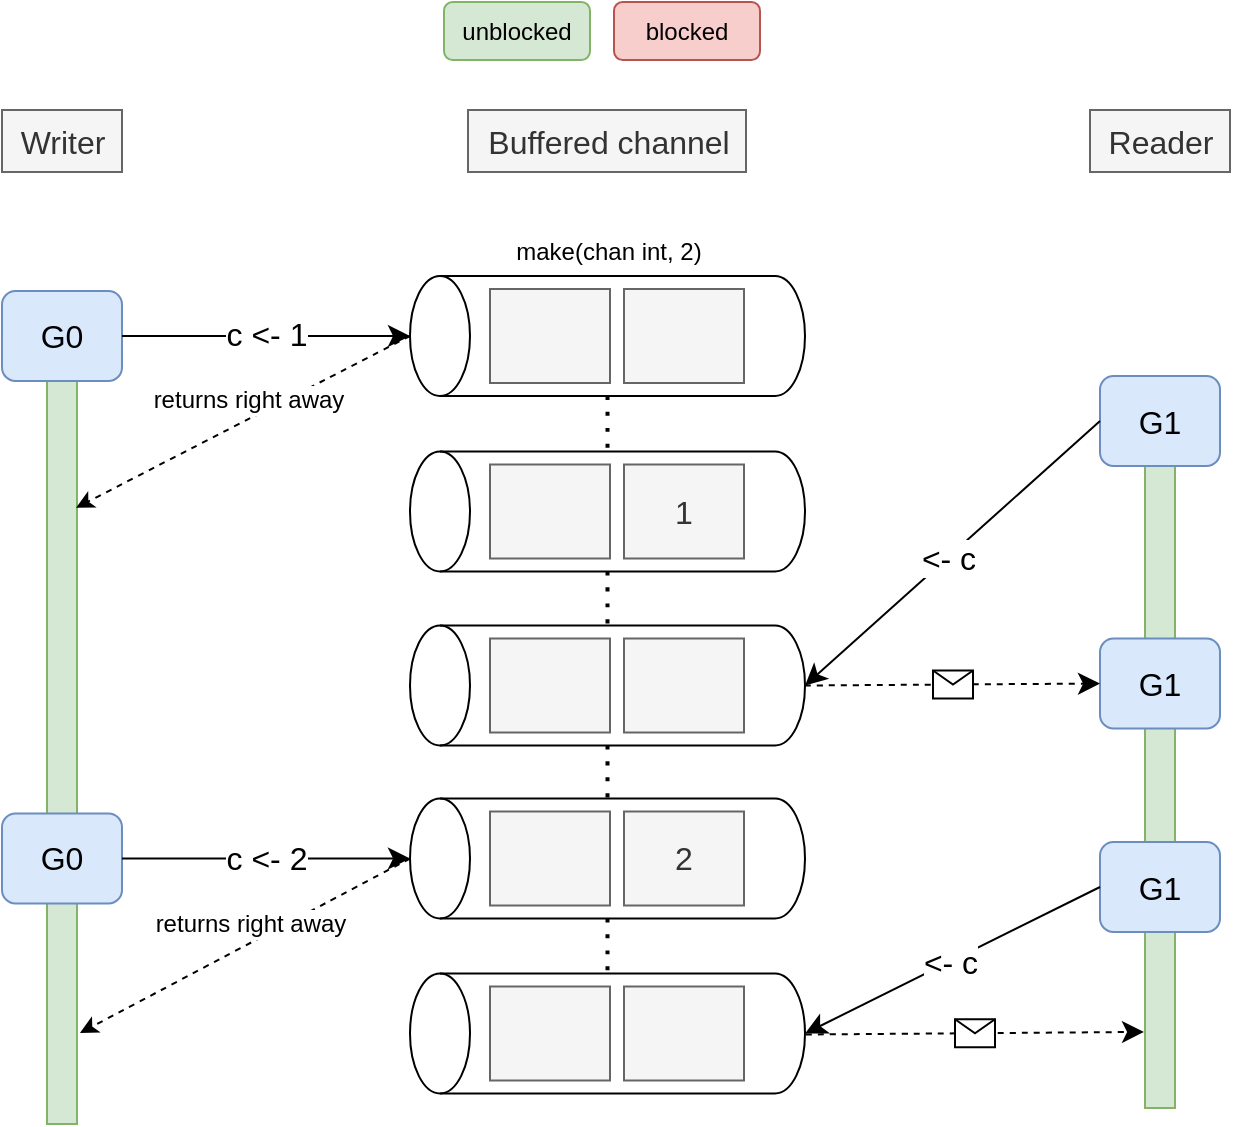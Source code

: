 <mxfile version="24.0.4" type="device">
  <diagram name="Page-1" id="-gEfe50DLACfhCSmT6K4">
    <mxGraphModel dx="1216" dy="1640" grid="0" gridSize="10" guides="1" tooltips="1" connect="1" arrows="1" fold="1" page="0" pageScale="1" pageWidth="827" pageHeight="1169" math="0" shadow="0">
      <root>
        <mxCell id="0" />
        <mxCell id="1" parent="0" />
        <mxCell id="8GKZ8OGAnoAM2gFL-vfN-85" value="" style="rounded=0;whiteSpace=wrap;html=1;fillColor=#d5e8d4;strokeColor=#82b366;" parent="1" vertex="1">
          <mxGeometry x="649.5" y="293.25" width="15" height="206.75" as="geometry" />
        </mxCell>
        <mxCell id="8GKZ8OGAnoAM2gFL-vfN-44" value="" style="rounded=0;whiteSpace=wrap;html=1;fillColor=#d5e8d4;strokeColor=#82b366;" parent="1" vertex="1">
          <mxGeometry x="649.5" y="154" width="15" height="146" as="geometry" />
        </mxCell>
        <mxCell id="8GKZ8OGAnoAM2gFL-vfN-41" value="" style="rounded=0;whiteSpace=wrap;html=1;fillColor=#d5e8d4;strokeColor=#82b366;" parent="1" vertex="1">
          <mxGeometry x="100.5" y="117" width="15" height="391" as="geometry" />
        </mxCell>
        <mxCell id="8GKZ8OGAnoAM2gFL-vfN-1" value="G0" style="rounded=1;whiteSpace=wrap;html=1;fillColor=#dae8fc;strokeColor=#6c8ebf;fontSize=16;" parent="1" vertex="1">
          <mxGeometry x="78" y="91.5" width="60" height="45" as="geometry" />
        </mxCell>
        <mxCell id="8GKZ8OGAnoAM2gFL-vfN-2" value="G1" style="rounded=1;whiteSpace=wrap;html=1;fillColor=#dae8fc;strokeColor=#6c8ebf;fontSize=16;" parent="1" vertex="1">
          <mxGeometry x="627" y="134" width="60" height="45" as="geometry" />
        </mxCell>
        <mxCell id="8GKZ8OGAnoAM2gFL-vfN-3" value="" style="shape=cylinder3;whiteSpace=wrap;html=1;boundedLbl=1;backgroundOutline=1;size=15;rotation=-90;" parent="1" vertex="1">
          <mxGeometry x="350.75" y="15.25" width="60" height="197.5" as="geometry" />
        </mxCell>
        <mxCell id="8GKZ8OGAnoAM2gFL-vfN-4" value="Buffered channel" style="text;html=1;align=center;verticalAlign=middle;resizable=0;points=[];autosize=1;fontSize=16;fillColor=#f5f5f5;fontColor=#333333;strokeColor=#666666;" parent="1" vertex="1">
          <mxGeometry x="311" y="1" width="139" height="31" as="geometry" />
        </mxCell>
        <mxCell id="8GKZ8OGAnoAM2gFL-vfN-5" value="Writer" style="text;html=1;align=center;verticalAlign=middle;resizable=0;points=[];autosize=1;strokeColor=#666666;fillColor=#f5f5f5;fontSize=16;fontColor=#333333;" parent="1" vertex="1">
          <mxGeometry x="78" y="1" width="60" height="31" as="geometry" />
        </mxCell>
        <mxCell id="8GKZ8OGAnoAM2gFL-vfN-6" value="Reader" style="text;html=1;align=center;verticalAlign=middle;resizable=0;points=[];autosize=1;strokeColor=#666666;fillColor=#f5f5f5;fontSize=16;fontColor=#333333;" parent="1" vertex="1">
          <mxGeometry x="622" y="1" width="70" height="31" as="geometry" />
        </mxCell>
        <mxCell id="8GKZ8OGAnoAM2gFL-vfN-7" value="" style="endArrow=classic;html=1;rounded=0;fontSize=12;startSize=8;endSize=8;curved=1;exitX=1;exitY=0.5;exitDx=0;exitDy=0;entryX=0.5;entryY=0;entryDx=0;entryDy=0;entryPerimeter=0;" parent="1" source="8GKZ8OGAnoAM2gFL-vfN-1" target="8GKZ8OGAnoAM2gFL-vfN-3" edge="1">
          <mxGeometry width="50" height="50" relative="1" as="geometry">
            <mxPoint x="615" y="340" as="sourcePoint" />
            <mxPoint x="665" y="290" as="targetPoint" />
          </mxGeometry>
        </mxCell>
        <mxCell id="8GKZ8OGAnoAM2gFL-vfN-8" value="c &amp;lt;- 1" style="edgeLabel;html=1;align=center;verticalAlign=middle;resizable=0;points=[];fontSize=16;" parent="8GKZ8OGAnoAM2gFL-vfN-7" vertex="1" connectable="0">
          <mxGeometry x="0.003" y="1" relative="1" as="geometry">
            <mxPoint as="offset" />
          </mxGeometry>
        </mxCell>
        <mxCell id="8GKZ8OGAnoAM2gFL-vfN-10" value="" style="endArrow=none;dashed=1;html=1;dashPattern=1 3;strokeWidth=2;rounded=0;fontSize=12;startSize=8;endSize=8;curved=1;exitX=0;exitY=0.5;exitDx=0;exitDy=0;exitPerimeter=0;entryX=1;entryY=0.5;entryDx=0;entryDy=0;entryPerimeter=0;" parent="1" source="8GKZ8OGAnoAM2gFL-vfN-3" target="8GKZ8OGAnoAM2gFL-vfN-64" edge="1">
          <mxGeometry width="50" height="50" relative="1" as="geometry">
            <mxPoint x="615" y="340" as="sourcePoint" />
            <mxPoint x="412" y="189" as="targetPoint" />
          </mxGeometry>
        </mxCell>
        <mxCell id="8GKZ8OGAnoAM2gFL-vfN-15" value="" style="endArrow=classic;html=1;rounded=0;fontSize=12;startSize=8;endSize=8;curved=1;exitX=0;exitY=0.5;exitDx=0;exitDy=0;entryX=0.5;entryY=1;entryDx=0;entryDy=0;entryPerimeter=0;" parent="1" source="8GKZ8OGAnoAM2gFL-vfN-2" target="8GKZ8OGAnoAM2gFL-vfN-78" edge="1">
          <mxGeometry width="50" height="50" relative="1" as="geometry">
            <mxPoint x="617" y="304" as="sourcePoint" />
            <mxPoint x="481" y="219" as="targetPoint" />
          </mxGeometry>
        </mxCell>
        <mxCell id="8GKZ8OGAnoAM2gFL-vfN-16" value="&amp;lt;- c" style="edgeLabel;html=1;align=center;verticalAlign=middle;resizable=0;points=[];fontSize=16;" parent="8GKZ8OGAnoAM2gFL-vfN-15" vertex="1" connectable="0">
          <mxGeometry x="0.029" relative="1" as="geometry">
            <mxPoint as="offset" />
          </mxGeometry>
        </mxCell>
        <mxCell id="8GKZ8OGAnoAM2gFL-vfN-17" value="G0" style="rounded=1;whiteSpace=wrap;html=1;fillColor=#dae8fc;strokeColor=#6c8ebf;fontSize=16;" parent="1" vertex="1">
          <mxGeometry x="78" y="352.75" width="60" height="45" as="geometry" />
        </mxCell>
        <mxCell id="8GKZ8OGAnoAM2gFL-vfN-23" value="G1" style="rounded=1;whiteSpace=wrap;html=1;fillColor=#dae8fc;strokeColor=#6c8ebf;fontSize=16;" parent="1" vertex="1">
          <mxGeometry x="627" y="265.25" width="60" height="45" as="geometry" />
        </mxCell>
        <mxCell id="8GKZ8OGAnoAM2gFL-vfN-28" value="G1" style="rounded=1;whiteSpace=wrap;html=1;fillColor=#dae8fc;strokeColor=#6c8ebf;fontSize=16;" parent="1" vertex="1">
          <mxGeometry x="627" y="367" width="60" height="45" as="geometry" />
        </mxCell>
        <mxCell id="8GKZ8OGAnoAM2gFL-vfN-39" value="unblocked" style="rounded=1;whiteSpace=wrap;html=1;fillColor=#d5e8d4;strokeColor=#82b366;" parent="1" vertex="1">
          <mxGeometry x="299" y="-53" width="73" height="29" as="geometry" />
        </mxCell>
        <mxCell id="8GKZ8OGAnoAM2gFL-vfN-40" value="blocked" style="rounded=1;whiteSpace=wrap;html=1;fillColor=#f8cecc;strokeColor=#b85450;" parent="1" vertex="1">
          <mxGeometry x="384" y="-53" width="73" height="29" as="geometry" />
        </mxCell>
        <mxCell id="8GKZ8OGAnoAM2gFL-vfN-42" value="" style="endArrow=classic;html=1;rounded=0;fontSize=12;curved=1;entryX=0.967;entryY=0.212;entryDx=0;entryDy=0;exitX=0.5;exitY=0;exitDx=0;exitDy=0;exitPerimeter=0;dashed=1;entryPerimeter=0;" parent="1" source="8GKZ8OGAnoAM2gFL-vfN-3" target="8GKZ8OGAnoAM2gFL-vfN-41" edge="1">
          <mxGeometry width="50" height="50" relative="1" as="geometry">
            <mxPoint x="343" y="219" as="sourcePoint" />
            <mxPoint x="140" y="201.75" as="targetPoint" />
          </mxGeometry>
        </mxCell>
        <mxCell id="8GKZ8OGAnoAM2gFL-vfN-43" value="returns right away" style="edgeLabel;html=1;align=center;verticalAlign=middle;resizable=0;points=[];fontSize=12;" parent="8GKZ8OGAnoAM2gFL-vfN-42" vertex="1" connectable="0">
          <mxGeometry x="-0.288" y="-1" relative="1" as="geometry">
            <mxPoint x="-21" y="2" as="offset" />
          </mxGeometry>
        </mxCell>
        <mxCell id="8GKZ8OGAnoAM2gFL-vfN-46" value="" style="endArrow=classic;html=1;rounded=0;fontSize=12;startSize=8;endSize=8;curved=1;exitX=1;exitY=0.5;exitDx=0;exitDy=0;entryX=0.5;entryY=0;entryDx=0;entryDy=0;entryPerimeter=0;" parent="1" source="8GKZ8OGAnoAM2gFL-vfN-17" target="8GKZ8OGAnoAM2gFL-vfN-67" edge="1">
          <mxGeometry width="50" height="50" relative="1" as="geometry">
            <mxPoint x="144" y="407.5" as="sourcePoint" />
            <mxPoint x="343" y="496.5" as="targetPoint" />
          </mxGeometry>
        </mxCell>
        <mxCell id="8GKZ8OGAnoAM2gFL-vfN-47" value="c &amp;lt;- 2" style="edgeLabel;html=1;align=center;verticalAlign=middle;resizable=0;points=[];fontSize=16;spacing=2;" parent="8GKZ8OGAnoAM2gFL-vfN-46" vertex="1" connectable="0">
          <mxGeometry x="0.003" y="1" relative="1" as="geometry">
            <mxPoint as="offset" />
          </mxGeometry>
        </mxCell>
        <mxCell id="8GKZ8OGAnoAM2gFL-vfN-51" value="" style="endArrow=classic;html=1;rounded=0;fontSize=12;startSize=8;endSize=8;curved=1;dashed=1;exitX=0.5;exitY=1;exitDx=0;exitDy=0;exitPerimeter=0;entryX=0;entryY=0.5;entryDx=0;entryDy=0;" parent="1" source="8GKZ8OGAnoAM2gFL-vfN-78" target="8GKZ8OGAnoAM2gFL-vfN-23" edge="1">
          <mxGeometry relative="1" as="geometry">
            <mxPoint x="481" y="219" as="sourcePoint" />
            <mxPoint x="647" y="245" as="targetPoint" />
          </mxGeometry>
        </mxCell>
        <mxCell id="8GKZ8OGAnoAM2gFL-vfN-52" value="" style="shape=message;html=1;outlineConnect=0;" parent="8GKZ8OGAnoAM2gFL-vfN-51" vertex="1">
          <mxGeometry width="20" height="14" relative="1" as="geometry">
            <mxPoint x="-10" y="-7" as="offset" />
          </mxGeometry>
        </mxCell>
        <mxCell id="8GKZ8OGAnoAM2gFL-vfN-60" value="" style="endArrow=classic;html=1;rounded=0;fontSize=12;curved=1;dashed=1;exitX=0.5;exitY=0;exitDx=0;exitDy=0;exitPerimeter=0;" parent="1" source="8GKZ8OGAnoAM2gFL-vfN-67" edge="1">
          <mxGeometry width="50" height="50" relative="1" as="geometry">
            <mxPoint x="343" y="496.5" as="sourcePoint" />
            <mxPoint x="117" y="462.5" as="targetPoint" />
          </mxGeometry>
        </mxCell>
        <mxCell id="8GKZ8OGAnoAM2gFL-vfN-61" value="returns right away" style="edgeLabel;html=1;align=center;verticalAlign=middle;resizable=0;points=[];fontSize=12;" parent="8GKZ8OGAnoAM2gFL-vfN-60" vertex="1" connectable="0">
          <mxGeometry x="-0.288" y="-1" relative="1" as="geometry">
            <mxPoint x="-21" y="2" as="offset" />
          </mxGeometry>
        </mxCell>
        <mxCell id="8GKZ8OGAnoAM2gFL-vfN-62" value="" style="rounded=0;whiteSpace=wrap;html=1;fillColor=#f5f5f5;fontColor=#333333;strokeColor=#666666;" parent="1" vertex="1">
          <mxGeometry x="322" y="90.5" width="60" height="47" as="geometry" />
        </mxCell>
        <mxCell id="8GKZ8OGAnoAM2gFL-vfN-63" value="" style="rounded=0;whiteSpace=wrap;html=1;fillColor=#f5f5f5;fontColor=#333333;strokeColor=#666666;" parent="1" vertex="1">
          <mxGeometry x="389" y="90.5" width="60" height="47" as="geometry" />
        </mxCell>
        <mxCell id="8GKZ8OGAnoAM2gFL-vfN-64" value="" style="shape=cylinder3;whiteSpace=wrap;html=1;boundedLbl=1;backgroundOutline=1;size=15;rotation=-90;" parent="1" vertex="1">
          <mxGeometry x="350.75" y="103" width="60" height="197.5" as="geometry" />
        </mxCell>
        <mxCell id="8GKZ8OGAnoAM2gFL-vfN-65" value="" style="rounded=0;whiteSpace=wrap;html=1;fontSize=16;fillColor=#f5f5f5;fontColor=#333333;strokeColor=#666666;" parent="1" vertex="1">
          <mxGeometry x="322" y="178.25" width="60" height="47" as="geometry" />
        </mxCell>
        <mxCell id="8GKZ8OGAnoAM2gFL-vfN-66" value="1" style="rounded=0;whiteSpace=wrap;html=1;fontSize=16;fillColor=#f5f5f5;fontColor=#333333;strokeColor=#666666;" parent="1" vertex="1">
          <mxGeometry x="389" y="178.25" width="60" height="47" as="geometry" />
        </mxCell>
        <mxCell id="8GKZ8OGAnoAM2gFL-vfN-67" value="" style="shape=cylinder3;whiteSpace=wrap;html=1;boundedLbl=1;backgroundOutline=1;size=15;rotation=-90;" parent="1" vertex="1">
          <mxGeometry x="350.75" y="276.5" width="60" height="197.5" as="geometry" />
        </mxCell>
        <mxCell id="8GKZ8OGAnoAM2gFL-vfN-68" value="" style="rounded=0;whiteSpace=wrap;html=1;fillColor=#f5f5f5;fontColor=#333333;strokeColor=#666666;" parent="1" vertex="1">
          <mxGeometry x="322" y="351.75" width="60" height="47" as="geometry" />
        </mxCell>
        <mxCell id="8GKZ8OGAnoAM2gFL-vfN-69" value="2" style="rounded=0;whiteSpace=wrap;html=1;fontSize=16;fillColor=#f5f5f5;fontColor=#333333;strokeColor=#666666;" parent="1" vertex="1">
          <mxGeometry x="389" y="351.75" width="60" height="47" as="geometry" />
        </mxCell>
        <mxCell id="8GKZ8OGAnoAM2gFL-vfN-73" value="make(chan int, 2)" style="text;html=1;align=center;verticalAlign=middle;resizable=0;points=[];autosize=1;strokeColor=none;fillColor=none;fontSize=12;" parent="1" vertex="1">
          <mxGeometry x="325.25" y="58.5" width="111" height="26" as="geometry" />
        </mxCell>
        <mxCell id="8GKZ8OGAnoAM2gFL-vfN-74" value="" style="shape=cylinder3;whiteSpace=wrap;html=1;boundedLbl=1;backgroundOutline=1;size=15;rotation=-90;" parent="1" vertex="1">
          <mxGeometry x="350.75" y="364" width="60" height="197.5" as="geometry" />
        </mxCell>
        <mxCell id="8GKZ8OGAnoAM2gFL-vfN-75" value="" style="rounded=0;whiteSpace=wrap;html=1;fillColor=#f5f5f5;fontColor=#333333;strokeColor=#666666;" parent="1" vertex="1">
          <mxGeometry x="322" y="439.25" width="60" height="47" as="geometry" />
        </mxCell>
        <mxCell id="8GKZ8OGAnoAM2gFL-vfN-76" value="" style="rounded=0;whiteSpace=wrap;html=1;fillColor=#f5f5f5;fontColor=#333333;strokeColor=#666666;" parent="1" vertex="1">
          <mxGeometry x="389" y="439.25" width="60" height="47" as="geometry" />
        </mxCell>
        <mxCell id="8GKZ8OGAnoAM2gFL-vfN-77" value="" style="endArrow=none;dashed=1;html=1;dashPattern=1 3;strokeWidth=2;rounded=0;fontSize=12;startSize=8;endSize=8;curved=1;entryX=1;entryY=0.5;entryDx=0;entryDy=0;entryPerimeter=0;exitX=0;exitY=0.5;exitDx=0;exitDy=0;exitPerimeter=0;" parent="1" source="8GKZ8OGAnoAM2gFL-vfN-67" target="8GKZ8OGAnoAM2gFL-vfN-74" edge="1">
          <mxGeometry width="50" height="50" relative="1" as="geometry">
            <mxPoint x="426" y="418.5" as="sourcePoint" />
            <mxPoint x="391" y="355.5" as="targetPoint" />
          </mxGeometry>
        </mxCell>
        <mxCell id="8GKZ8OGAnoAM2gFL-vfN-78" value="" style="shape=cylinder3;whiteSpace=wrap;html=1;boundedLbl=1;backgroundOutline=1;size=15;rotation=-90;" parent="1" vertex="1">
          <mxGeometry x="350.75" y="190" width="60" height="197.5" as="geometry" />
        </mxCell>
        <mxCell id="8GKZ8OGAnoAM2gFL-vfN-79" value="" style="rounded=0;whiteSpace=wrap;html=1;fillColor=#f5f5f5;fontColor=#333333;strokeColor=#666666;" parent="1" vertex="1">
          <mxGeometry x="322" y="265.25" width="60" height="47" as="geometry" />
        </mxCell>
        <mxCell id="8GKZ8OGAnoAM2gFL-vfN-80" value="" style="rounded=0;whiteSpace=wrap;html=1;fillColor=#f5f5f5;fontColor=#333333;strokeColor=#666666;" parent="1" vertex="1">
          <mxGeometry x="389" y="265.25" width="60" height="47" as="geometry" />
        </mxCell>
        <mxCell id="8GKZ8OGAnoAM2gFL-vfN-81" value="" style="endArrow=none;dashed=1;html=1;dashPattern=1 3;strokeWidth=2;rounded=0;fontSize=12;startSize=8;endSize=8;curved=1;exitX=0;exitY=0.5;exitDx=0;exitDy=0;exitPerimeter=0;entryX=1;entryY=0.5;entryDx=0;entryDy=0;entryPerimeter=0;" parent="1" source="8GKZ8OGAnoAM2gFL-vfN-64" target="8GKZ8OGAnoAM2gFL-vfN-78" edge="1">
          <mxGeometry width="50" height="50" relative="1" as="geometry">
            <mxPoint x="391" y="154" as="sourcePoint" />
            <mxPoint x="391" y="182" as="targetPoint" />
          </mxGeometry>
        </mxCell>
        <mxCell id="8GKZ8OGAnoAM2gFL-vfN-82" value="" style="endArrow=none;dashed=1;html=1;dashPattern=1 3;strokeWidth=2;rounded=0;fontSize=12;startSize=8;endSize=8;curved=1;exitX=0;exitY=0.5;exitDx=0;exitDy=0;exitPerimeter=0;entryX=1;entryY=0.5;entryDx=0;entryDy=0;entryPerimeter=0;" parent="1" source="8GKZ8OGAnoAM2gFL-vfN-78" target="8GKZ8OGAnoAM2gFL-vfN-67" edge="1">
          <mxGeometry width="50" height="50" relative="1" as="geometry">
            <mxPoint x="391" y="242" as="sourcePoint" />
            <mxPoint x="391" y="269" as="targetPoint" />
          </mxGeometry>
        </mxCell>
        <mxCell id="8GKZ8OGAnoAM2gFL-vfN-83" value="" style="endArrow=classic;html=1;rounded=0;fontSize=12;startSize=8;endSize=8;curved=1;dashed=1;exitX=0.5;exitY=1;exitDx=0;exitDy=0;exitPerimeter=0;entryX=-0.033;entryY=0.816;entryDx=0;entryDy=0;entryPerimeter=0;" parent="1" target="8GKZ8OGAnoAM2gFL-vfN-85" edge="1">
          <mxGeometry relative="1" as="geometry">
            <mxPoint x="480" y="463.25" as="sourcePoint" />
            <mxPoint x="627" y="462.25" as="targetPoint" />
          </mxGeometry>
        </mxCell>
        <mxCell id="8GKZ8OGAnoAM2gFL-vfN-84" value="" style="shape=message;html=1;outlineConnect=0;" parent="8GKZ8OGAnoAM2gFL-vfN-83" vertex="1">
          <mxGeometry width="20" height="14" relative="1" as="geometry">
            <mxPoint x="-10" y="-7" as="offset" />
          </mxGeometry>
        </mxCell>
        <mxCell id="8GKZ8OGAnoAM2gFL-vfN-86" value="" style="endArrow=classic;html=1;rounded=0;fontSize=12;startSize=8;endSize=8;curved=1;exitX=0;exitY=0.5;exitDx=0;exitDy=0;entryX=0.5;entryY=1;entryDx=0;entryDy=0;entryPerimeter=0;" parent="1" source="8GKZ8OGAnoAM2gFL-vfN-28" target="8GKZ8OGAnoAM2gFL-vfN-74" edge="1">
          <mxGeometry width="50" height="50" relative="1" as="geometry">
            <mxPoint x="921" y="247" as="sourcePoint" />
            <mxPoint x="774" y="379" as="targetPoint" />
          </mxGeometry>
        </mxCell>
        <mxCell id="8GKZ8OGAnoAM2gFL-vfN-87" value="&amp;lt;- c" style="edgeLabel;html=1;align=center;verticalAlign=middle;resizable=0;points=[];fontSize=16;" parent="8GKZ8OGAnoAM2gFL-vfN-86" vertex="1" connectable="0">
          <mxGeometry x="0.029" relative="1" as="geometry">
            <mxPoint as="offset" />
          </mxGeometry>
        </mxCell>
      </root>
    </mxGraphModel>
  </diagram>
</mxfile>

